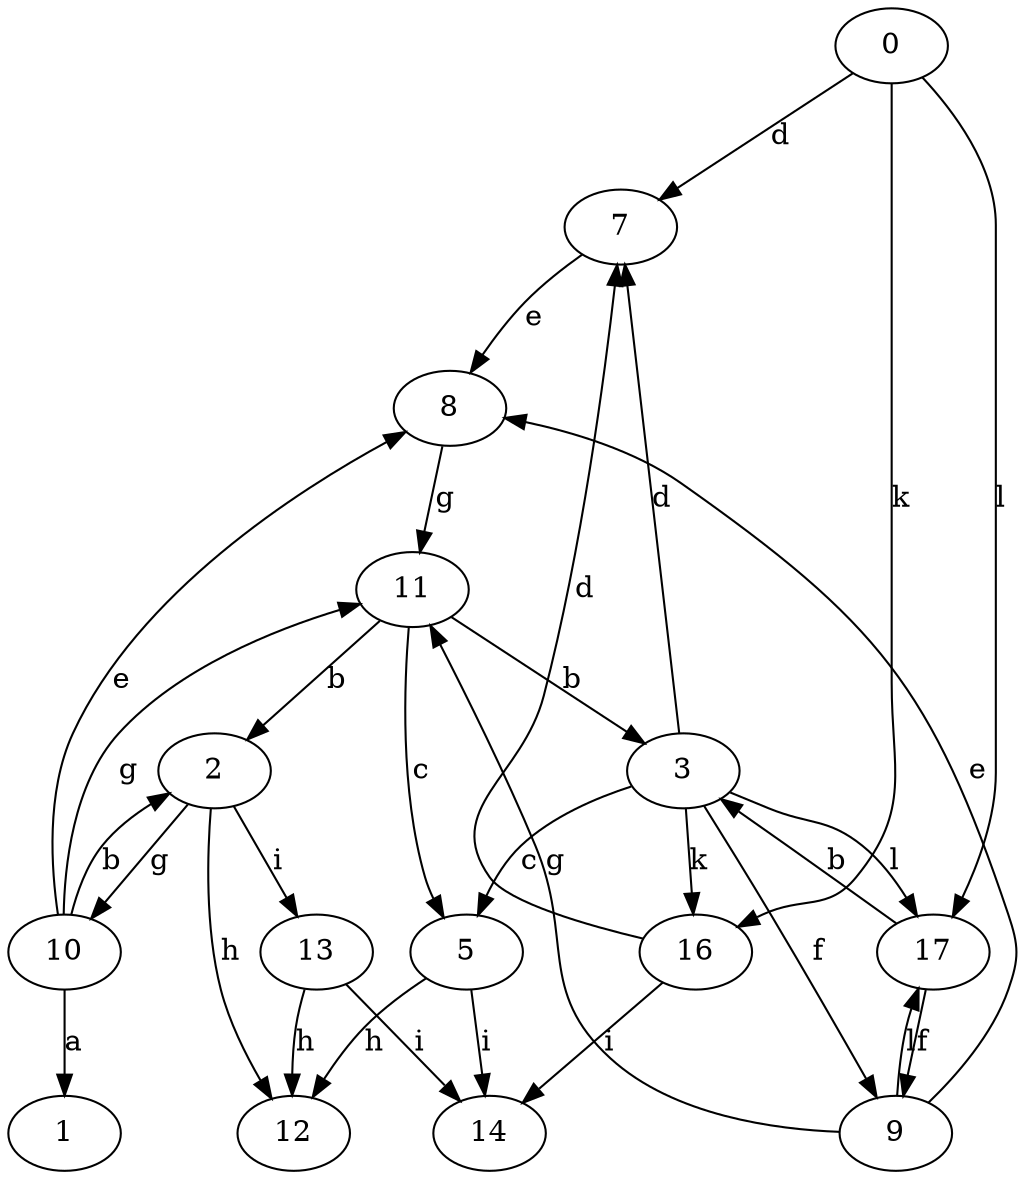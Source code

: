 strict digraph  {
0;
1;
2;
3;
5;
7;
8;
9;
10;
11;
12;
13;
14;
16;
17;
0 -> 7  [label=d];
0 -> 16  [label=k];
0 -> 17  [label=l];
2 -> 10  [label=g];
2 -> 12  [label=h];
2 -> 13  [label=i];
3 -> 5  [label=c];
3 -> 7  [label=d];
3 -> 9  [label=f];
3 -> 16  [label=k];
3 -> 17  [label=l];
5 -> 12  [label=h];
5 -> 14  [label=i];
7 -> 8  [label=e];
8 -> 11  [label=g];
9 -> 8  [label=e];
9 -> 11  [label=g];
9 -> 17  [label=l];
10 -> 1  [label=a];
10 -> 2  [label=b];
10 -> 8  [label=e];
10 -> 11  [label=g];
11 -> 2  [label=b];
11 -> 3  [label=b];
11 -> 5  [label=c];
13 -> 12  [label=h];
13 -> 14  [label=i];
16 -> 7  [label=d];
16 -> 14  [label=i];
17 -> 3  [label=b];
17 -> 9  [label=f];
}
